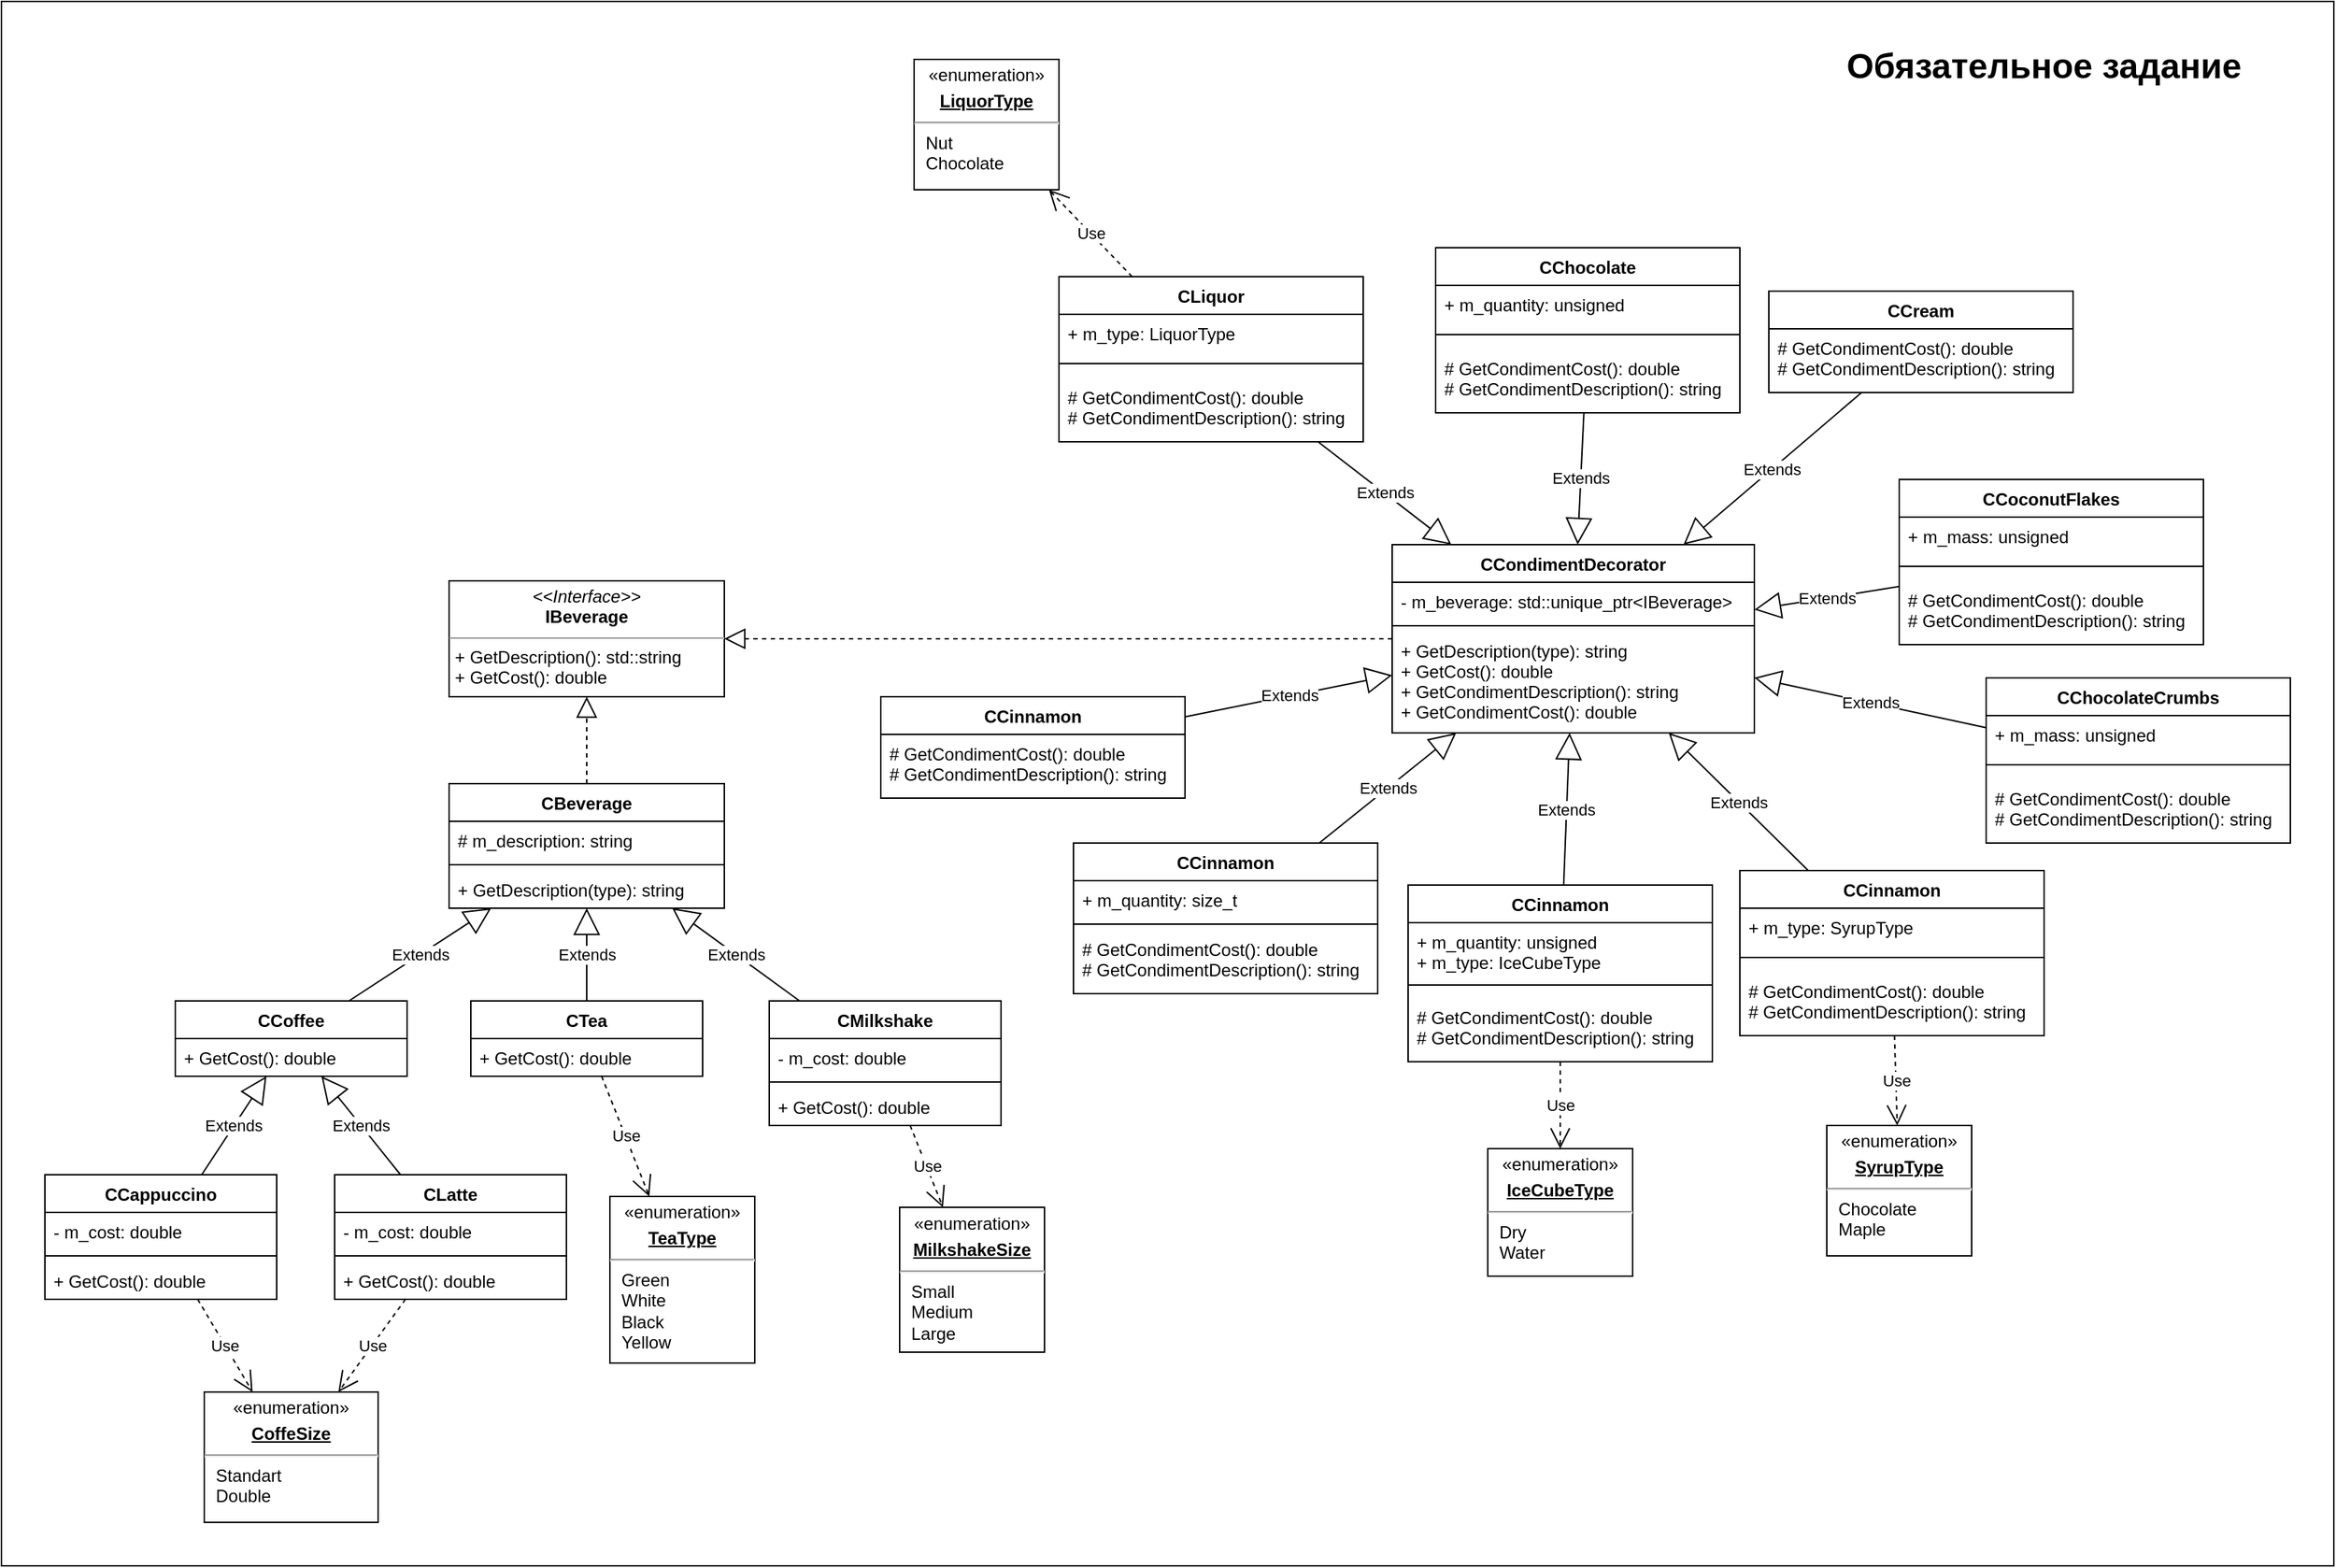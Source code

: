 <mxfile version="20.2.8" type="device"><diagram id="HTXA19nnM6ZrwAiwFs7x" name="Страница 1"><mxGraphModel dx="2322" dy="2333" grid="1" gridSize="10" guides="1" tooltips="1" connect="1" arrows="1" fold="1" page="1" pageScale="1" pageWidth="827" pageHeight="1169" math="0" shadow="0"><root><mxCell id="0"/><mxCell id="1" parent="0"/><mxCell id="DKLNc5dh48aDiyB9XIGK-81" value="" style="rounded=0;whiteSpace=wrap;html=1;strokeColor=default;fontFamily=Helvetica;fontSize=12;fontColor=default;startSize=26;fillColor=default;" parent="1" vertex="1"><mxGeometry x="10" y="-340" width="1610" height="1080" as="geometry"/></mxCell><mxCell id="DKLNc5dh48aDiyB9XIGK-1" value="&lt;p style=&quot;margin:0px;margin-top:4px;text-align:center;&quot;&gt;&lt;i&gt;&amp;lt;&amp;lt;Interface&amp;gt;&amp;gt;&lt;/i&gt;&lt;br&gt;&lt;b&gt;IBeverage&lt;/b&gt;&lt;/p&gt;&lt;hr size=&quot;1&quot;&gt;&lt;p style=&quot;margin:0px;margin-left:4px;&quot;&gt;+ GetDescription(): std::string&lt;br&gt;+ GetCost(): double&lt;/p&gt;" style="verticalAlign=top;align=left;overflow=fill;fontSize=12;fontFamily=Helvetica;html=1;" parent="1" vertex="1"><mxGeometry x="319" y="60" width="190" height="80" as="geometry"/></mxCell><mxCell id="DKLNc5dh48aDiyB9XIGK-2" value="CBeverage" style="swimlane;fontStyle=1;align=center;verticalAlign=top;childLayout=stackLayout;horizontal=1;startSize=26;horizontalStack=0;resizeParent=1;resizeParentMax=0;resizeLast=0;collapsible=1;marginBottom=0;" parent="1" vertex="1"><mxGeometry x="319" y="200" width="190" height="86" as="geometry"/></mxCell><mxCell id="DKLNc5dh48aDiyB9XIGK-3" value="# m_description: string" style="text;strokeColor=none;fillColor=none;align=left;verticalAlign=top;spacingLeft=4;spacingRight=4;overflow=hidden;rotatable=0;points=[[0,0.5],[1,0.5]];portConstraint=eastwest;" parent="DKLNc5dh48aDiyB9XIGK-2" vertex="1"><mxGeometry y="26" width="190" height="26" as="geometry"/></mxCell><mxCell id="DKLNc5dh48aDiyB9XIGK-4" value="" style="line;strokeWidth=1;fillColor=none;align=left;verticalAlign=middle;spacingTop=-1;spacingLeft=3;spacingRight=3;rotatable=0;labelPosition=right;points=[];portConstraint=eastwest;strokeColor=inherit;" parent="DKLNc5dh48aDiyB9XIGK-2" vertex="1"><mxGeometry y="52" width="190" height="8" as="geometry"/></mxCell><mxCell id="DKLNc5dh48aDiyB9XIGK-5" value="+ GetDescription(type): string" style="text;strokeColor=none;fillColor=none;align=left;verticalAlign=top;spacingLeft=4;spacingRight=4;overflow=hidden;rotatable=0;points=[[0,0.5],[1,0.5]];portConstraint=eastwest;" parent="DKLNc5dh48aDiyB9XIGK-2" vertex="1"><mxGeometry y="60" width="190" height="26" as="geometry"/></mxCell><mxCell id="DKLNc5dh48aDiyB9XIGK-6" value="" style="endArrow=block;dashed=1;endFill=0;endSize=12;html=1;rounded=0;" parent="1" source="DKLNc5dh48aDiyB9XIGK-2" target="DKLNc5dh48aDiyB9XIGK-1" edge="1"><mxGeometry width="160" relative="1" as="geometry"><mxPoint x="270" y="300" as="sourcePoint"/><mxPoint x="430" y="300" as="targetPoint"/></mxGeometry></mxCell><mxCell id="DKLNc5dh48aDiyB9XIGK-7" value="CCoffee" style="swimlane;fontStyle=1;align=center;verticalAlign=top;childLayout=stackLayout;horizontal=1;startSize=26;horizontalStack=0;resizeParent=1;resizeParentMax=0;resizeLast=0;collapsible=1;marginBottom=0;" parent="1" vertex="1"><mxGeometry x="130" y="350" width="160" height="52" as="geometry"/></mxCell><mxCell id="DKLNc5dh48aDiyB9XIGK-10" value="+ GetCost(): double" style="text;strokeColor=none;fillColor=none;align=left;verticalAlign=top;spacingLeft=4;spacingRight=4;overflow=hidden;rotatable=0;points=[[0,0.5],[1,0.5]];portConstraint=eastwest;" parent="DKLNc5dh48aDiyB9XIGK-7" vertex="1"><mxGeometry y="26" width="160" height="26" as="geometry"/></mxCell><mxCell id="DKLNc5dh48aDiyB9XIGK-11" value="Extends" style="endArrow=block;endSize=16;endFill=0;html=1;rounded=0;" parent="1" source="DKLNc5dh48aDiyB9XIGK-7" target="DKLNc5dh48aDiyB9XIGK-2" edge="1"><mxGeometry width="160" relative="1" as="geometry"><mxPoint x="380" y="300" as="sourcePoint"/><mxPoint x="540" y="300" as="targetPoint"/></mxGeometry></mxCell><mxCell id="DKLNc5dh48aDiyB9XIGK-12" value="CCappuccino" style="swimlane;fontStyle=1;align=center;verticalAlign=top;childLayout=stackLayout;horizontal=1;startSize=26;horizontalStack=0;resizeParent=1;resizeParentMax=0;resizeLast=0;collapsible=1;marginBottom=0;" parent="1" vertex="1"><mxGeometry x="40" y="470" width="160" height="86" as="geometry"/></mxCell><mxCell id="DKLNc5dh48aDiyB9XIGK-78" value="- m_cost: double" style="text;strokeColor=none;fillColor=none;align=left;verticalAlign=top;spacingLeft=4;spacingRight=4;overflow=hidden;rotatable=0;points=[[0,0.5],[1,0.5]];portConstraint=eastwest;" parent="DKLNc5dh48aDiyB9XIGK-12" vertex="1"><mxGeometry y="26" width="160" height="26" as="geometry"/></mxCell><mxCell id="DKLNc5dh48aDiyB9XIGK-79" value="" style="line;strokeWidth=1;fillColor=none;align=left;verticalAlign=middle;spacingTop=-1;spacingLeft=3;spacingRight=3;rotatable=0;labelPosition=right;points=[];portConstraint=eastwest;strokeColor=inherit;" parent="DKLNc5dh48aDiyB9XIGK-12" vertex="1"><mxGeometry y="52" width="160" height="8" as="geometry"/></mxCell><mxCell id="DKLNc5dh48aDiyB9XIGK-15" value="+ GetCost(): double" style="text;strokeColor=none;fillColor=none;align=left;verticalAlign=top;spacingLeft=4;spacingRight=4;overflow=hidden;rotatable=0;points=[[0,0.5],[1,0.5]];portConstraint=eastwest;" parent="DKLNc5dh48aDiyB9XIGK-12" vertex="1"><mxGeometry y="60" width="160" height="26" as="geometry"/></mxCell><mxCell id="DKLNc5dh48aDiyB9XIGK-16" value="Extends" style="endArrow=block;endSize=16;endFill=0;html=1;rounded=0;" parent="1" source="DKLNc5dh48aDiyB9XIGK-12" target="DKLNc5dh48aDiyB9XIGK-7" edge="1"><mxGeometry width="160" relative="1" as="geometry"><mxPoint x="283.211" y="360" as="sourcePoint"/><mxPoint x="367.421" y="296" as="targetPoint"/></mxGeometry></mxCell><mxCell id="DKLNc5dh48aDiyB9XIGK-17" value="CLatte" style="swimlane;fontStyle=1;align=center;verticalAlign=top;childLayout=stackLayout;horizontal=1;startSize=26;horizontalStack=0;resizeParent=1;resizeParentMax=0;resizeLast=0;collapsible=1;marginBottom=0;" parent="1" vertex="1"><mxGeometry x="240" y="470" width="160" height="86" as="geometry"/></mxCell><mxCell id="DKLNc5dh48aDiyB9XIGK-76" value="- m_cost: double" style="text;strokeColor=none;fillColor=none;align=left;verticalAlign=top;spacingLeft=4;spacingRight=4;overflow=hidden;rotatable=0;points=[[0,0.5],[1,0.5]];portConstraint=eastwest;" parent="DKLNc5dh48aDiyB9XIGK-17" vertex="1"><mxGeometry y="26" width="160" height="26" as="geometry"/></mxCell><mxCell id="DKLNc5dh48aDiyB9XIGK-77" value="" style="line;strokeWidth=1;fillColor=none;align=left;verticalAlign=middle;spacingTop=-1;spacingLeft=3;spacingRight=3;rotatable=0;labelPosition=right;points=[];portConstraint=eastwest;strokeColor=inherit;" parent="DKLNc5dh48aDiyB9XIGK-17" vertex="1"><mxGeometry y="52" width="160" height="8" as="geometry"/></mxCell><mxCell id="DKLNc5dh48aDiyB9XIGK-18" value="+ GetCost(): double" style="text;strokeColor=none;fillColor=none;align=left;verticalAlign=top;spacingLeft=4;spacingRight=4;overflow=hidden;rotatable=0;points=[[0,0.5],[1,0.5]];portConstraint=eastwest;" parent="DKLNc5dh48aDiyB9XIGK-17" vertex="1"><mxGeometry y="60" width="160" height="26" as="geometry"/></mxCell><mxCell id="DKLNc5dh48aDiyB9XIGK-19" value="Extends" style="endArrow=block;endSize=16;endFill=0;html=1;rounded=0;" parent="1" source="DKLNc5dh48aDiyB9XIGK-17" target="DKLNc5dh48aDiyB9XIGK-7" edge="1"><mxGeometry width="160" relative="1" as="geometry"><mxPoint x="147.95" y="480.0" as="sourcePoint"/><mxPoint x="221.05" y="412" as="targetPoint"/></mxGeometry></mxCell><mxCell id="DKLNc5dh48aDiyB9XIGK-20" value="CTea" style="swimlane;fontStyle=1;align=center;verticalAlign=top;childLayout=stackLayout;horizontal=1;startSize=26;horizontalStack=0;resizeParent=1;resizeParentMax=0;resizeLast=0;collapsible=1;marginBottom=0;" parent="1" vertex="1"><mxGeometry x="334" y="350" width="160" height="52" as="geometry"/></mxCell><mxCell id="DKLNc5dh48aDiyB9XIGK-21" value="+ GetCost(): double" style="text;strokeColor=none;fillColor=none;align=left;verticalAlign=top;spacingLeft=4;spacingRight=4;overflow=hidden;rotatable=0;points=[[0,0.5],[1,0.5]];portConstraint=eastwest;" parent="DKLNc5dh48aDiyB9XIGK-20" vertex="1"><mxGeometry y="26" width="160" height="26" as="geometry"/></mxCell><mxCell id="DKLNc5dh48aDiyB9XIGK-22" value="Extends" style="endArrow=block;endSize=16;endFill=0;html=1;rounded=0;" parent="1" source="DKLNc5dh48aDiyB9XIGK-20" target="DKLNc5dh48aDiyB9XIGK-2" edge="1"><mxGeometry width="160" relative="1" as="geometry"><mxPoint x="283.211" y="360" as="sourcePoint"/><mxPoint x="367.421" y="296" as="targetPoint"/></mxGeometry></mxCell><mxCell id="DKLNc5dh48aDiyB9XIGK-23" value="CMilkshake" style="swimlane;fontStyle=1;align=center;verticalAlign=top;childLayout=stackLayout;horizontal=1;startSize=26;horizontalStack=0;resizeParent=1;resizeParentMax=0;resizeLast=0;collapsible=1;marginBottom=0;" parent="1" vertex="1"><mxGeometry x="540" y="350" width="160" height="86" as="geometry"/></mxCell><mxCell id="DKLNc5dh48aDiyB9XIGK-74" value="- m_cost: double" style="text;strokeColor=none;fillColor=none;align=left;verticalAlign=top;spacingLeft=4;spacingRight=4;overflow=hidden;rotatable=0;points=[[0,0.5],[1,0.5]];portConstraint=eastwest;" parent="DKLNc5dh48aDiyB9XIGK-23" vertex="1"><mxGeometry y="26" width="160" height="26" as="geometry"/></mxCell><mxCell id="DKLNc5dh48aDiyB9XIGK-75" value="" style="line;strokeWidth=1;fillColor=none;align=left;verticalAlign=middle;spacingTop=-1;spacingLeft=3;spacingRight=3;rotatable=0;labelPosition=right;points=[];portConstraint=eastwest;strokeColor=inherit;" parent="DKLNc5dh48aDiyB9XIGK-23" vertex="1"><mxGeometry y="52" width="160" height="8" as="geometry"/></mxCell><mxCell id="DKLNc5dh48aDiyB9XIGK-24" value="+ GetCost(): double" style="text;strokeColor=none;fillColor=none;align=left;verticalAlign=top;spacingLeft=4;spacingRight=4;overflow=hidden;rotatable=0;points=[[0,0.5],[1,0.5]];portConstraint=eastwest;" parent="DKLNc5dh48aDiyB9XIGK-23" vertex="1"><mxGeometry y="60" width="160" height="26" as="geometry"/></mxCell><mxCell id="DKLNc5dh48aDiyB9XIGK-25" value="Extends" style="endArrow=block;endSize=16;endFill=0;html=1;rounded=0;" parent="1" source="DKLNc5dh48aDiyB9XIGK-23" target="DKLNc5dh48aDiyB9XIGK-2" edge="1"><mxGeometry width="160" relative="1" as="geometry"><mxPoint x="488.361" y="360" as="sourcePoint"/><mxPoint x="449.865" y="296" as="targetPoint"/></mxGeometry></mxCell><mxCell id="DKLNc5dh48aDiyB9XIGK-26" value="CCondimentDecorator" style="swimlane;fontStyle=1;align=center;verticalAlign=top;childLayout=stackLayout;horizontal=1;startSize=26;horizontalStack=0;resizeParent=1;resizeParentMax=0;resizeLast=0;collapsible=1;marginBottom=0;" parent="1" vertex="1"><mxGeometry x="970" y="35" width="250" height="130" as="geometry"/></mxCell><mxCell id="DKLNc5dh48aDiyB9XIGK-27" value="- m_beverage: std::unique_ptr&lt;IBeverage&gt;" style="text;strokeColor=none;fillColor=none;align=left;verticalAlign=top;spacingLeft=4;spacingRight=4;overflow=hidden;rotatable=0;points=[[0,0.5],[1,0.5]];portConstraint=eastwest;" parent="DKLNc5dh48aDiyB9XIGK-26" vertex="1"><mxGeometry y="26" width="250" height="26" as="geometry"/></mxCell><mxCell id="DKLNc5dh48aDiyB9XIGK-28" value="" style="line;strokeWidth=1;fillColor=none;align=left;verticalAlign=middle;spacingTop=-1;spacingLeft=3;spacingRight=3;rotatable=0;labelPosition=right;points=[];portConstraint=eastwest;strokeColor=inherit;" parent="DKLNc5dh48aDiyB9XIGK-26" vertex="1"><mxGeometry y="52" width="250" height="8" as="geometry"/></mxCell><mxCell id="DKLNc5dh48aDiyB9XIGK-29" value="+ GetDescription(type): string&#10;+ GetCost(): double&#10;+ GetCondimentDescription(): string&#10;+ GetCondimentCost(): double" style="text;strokeColor=none;fillColor=none;align=left;verticalAlign=top;spacingLeft=4;spacingRight=4;overflow=hidden;rotatable=0;points=[[0,0.5],[1,0.5]];portConstraint=eastwest;" parent="DKLNc5dh48aDiyB9XIGK-26" vertex="1"><mxGeometry y="60" width="250" height="70" as="geometry"/></mxCell><mxCell id="DKLNc5dh48aDiyB9XIGK-30" value="" style="endArrow=block;dashed=1;endFill=0;endSize=12;html=1;rounded=0;" parent="1" source="DKLNc5dh48aDiyB9XIGK-26" target="DKLNc5dh48aDiyB9XIGK-1" edge="1"><mxGeometry width="160" relative="1" as="geometry"><mxPoint x="424" y="210" as="sourcePoint"/><mxPoint x="424" y="150" as="targetPoint"/></mxGeometry></mxCell><mxCell id="DKLNc5dh48aDiyB9XIGK-31" value="CCinnamon" style="swimlane;fontStyle=1;align=center;verticalAlign=top;childLayout=stackLayout;horizontal=1;startSize=26;horizontalStack=0;resizeParent=1;resizeParentMax=0;resizeLast=0;collapsible=1;marginBottom=0;" parent="1" vertex="1"><mxGeometry x="617" y="140" width="210" height="70" as="geometry"/></mxCell><mxCell id="DKLNc5dh48aDiyB9XIGK-32" value="# GetCondimentCost(): double&#10;# GetCondimentDescription(): string" style="text;strokeColor=none;fillColor=none;align=left;verticalAlign=top;spacingLeft=4;spacingRight=4;overflow=hidden;rotatable=0;points=[[0,0.5],[1,0.5]];portConstraint=eastwest;" parent="DKLNc5dh48aDiyB9XIGK-31" vertex="1"><mxGeometry y="26" width="210" height="44" as="geometry"/></mxCell><mxCell id="DKLNc5dh48aDiyB9XIGK-33" value="Extends" style="endArrow=block;endSize=16;endFill=0;html=1;rounded=0;" parent="1" source="DKLNc5dh48aDiyB9XIGK-31" target="DKLNc5dh48aDiyB9XIGK-26" edge="1"><mxGeometry width="160" relative="1" as="geometry"><mxPoint x="589.729" y="360" as="sourcePoint"/><mxPoint x="490.602" y="296" as="targetPoint"/></mxGeometry></mxCell><mxCell id="DKLNc5dh48aDiyB9XIGK-34" value="CCinnamon" style="swimlane;fontStyle=1;align=center;verticalAlign=top;childLayout=stackLayout;horizontal=1;startSize=26;horizontalStack=0;resizeParent=1;resizeParentMax=0;resizeLast=0;collapsible=1;marginBottom=0;" parent="1" vertex="1"><mxGeometry x="750" y="241" width="210" height="104" as="geometry"/></mxCell><mxCell id="DKLNc5dh48aDiyB9XIGK-40" value="+ m_quantity: size_t" style="text;strokeColor=none;fillColor=none;align=left;verticalAlign=top;spacingLeft=4;spacingRight=4;overflow=hidden;rotatable=0;points=[[0,0.5],[1,0.5]];portConstraint=eastwest;" parent="DKLNc5dh48aDiyB9XIGK-34" vertex="1"><mxGeometry y="26" width="210" height="26" as="geometry"/></mxCell><mxCell id="DKLNc5dh48aDiyB9XIGK-41" value="" style="line;strokeWidth=1;fillColor=none;align=left;verticalAlign=middle;spacingTop=-1;spacingLeft=3;spacingRight=3;rotatable=0;labelPosition=right;points=[];portConstraint=eastwest;strokeColor=inherit;" parent="DKLNc5dh48aDiyB9XIGK-34" vertex="1"><mxGeometry y="52" width="210" height="8" as="geometry"/></mxCell><mxCell id="DKLNc5dh48aDiyB9XIGK-35" value="# GetCondimentCost(): double&#10;# GetCondimentDescription(): string" style="text;strokeColor=none;fillColor=none;align=left;verticalAlign=top;spacingLeft=4;spacingRight=4;overflow=hidden;rotatable=0;points=[[0,0.5],[1,0.5]];portConstraint=eastwest;" parent="DKLNc5dh48aDiyB9XIGK-34" vertex="1"><mxGeometry y="60" width="210" height="44" as="geometry"/></mxCell><mxCell id="DKLNc5dh48aDiyB9XIGK-36" value="Extends" style="endArrow=block;endSize=16;endFill=0;html=1;rounded=0;" parent="1" source="DKLNc5dh48aDiyB9XIGK-34" target="DKLNc5dh48aDiyB9XIGK-26" edge="1"><mxGeometry width="160" relative="1" as="geometry"><mxPoint x="921.0" y="250" as="sourcePoint"/><mxPoint x="1019.571" y="175" as="targetPoint"/></mxGeometry></mxCell><mxCell id="DKLNc5dh48aDiyB9XIGK-42" value="CCinnamon" style="swimlane;fontStyle=1;align=center;verticalAlign=top;childLayout=stackLayout;horizontal=1;startSize=26;horizontalStack=0;resizeParent=1;resizeParentMax=0;resizeLast=0;collapsible=1;marginBottom=0;" parent="1" vertex="1"><mxGeometry x="981" y="270" width="210" height="122" as="geometry"/></mxCell><mxCell id="DKLNc5dh48aDiyB9XIGK-43" value="+ m_quantity: unsigned&#10;+ m_type: IceCubeType" style="text;strokeColor=none;fillColor=none;align=left;verticalAlign=top;spacingLeft=4;spacingRight=4;overflow=hidden;rotatable=0;points=[[0,0.5],[1,0.5]];portConstraint=eastwest;" parent="DKLNc5dh48aDiyB9XIGK-42" vertex="1"><mxGeometry y="26" width="210" height="34" as="geometry"/></mxCell><mxCell id="DKLNc5dh48aDiyB9XIGK-44" value="" style="line;strokeWidth=1;fillColor=none;align=left;verticalAlign=middle;spacingTop=-1;spacingLeft=3;spacingRight=3;rotatable=0;labelPosition=right;points=[];portConstraint=eastwest;strokeColor=inherit;" parent="DKLNc5dh48aDiyB9XIGK-42" vertex="1"><mxGeometry y="60" width="210" height="18" as="geometry"/></mxCell><mxCell id="DKLNc5dh48aDiyB9XIGK-45" value="# GetCondimentCost(): double&#10;# GetCondimentDescription(): string" style="text;strokeColor=none;fillColor=none;align=left;verticalAlign=top;spacingLeft=4;spacingRight=4;overflow=hidden;rotatable=0;points=[[0,0.5],[1,0.5]];portConstraint=eastwest;" parent="DKLNc5dh48aDiyB9XIGK-42" vertex="1"><mxGeometry y="78" width="210" height="44" as="geometry"/></mxCell><mxCell id="DKLNc5dh48aDiyB9XIGK-46" value="Extends" style="endArrow=block;endSize=16;endFill=0;html=1;rounded=0;" parent="1" source="DKLNc5dh48aDiyB9XIGK-42" target="DKLNc5dh48aDiyB9XIGK-26" edge="1"><mxGeometry width="160" relative="1" as="geometry"><mxPoint x="1141.458" y="250" as="sourcePoint"/><mxPoint x="1121.927" y="175" as="targetPoint"/></mxGeometry></mxCell><mxCell id="DKLNc5dh48aDiyB9XIGK-47" value="&lt;p style=&quot;margin: 4px 0px 0px; text-align: center;&quot;&gt;«enumeration»&lt;b&gt;&lt;u&gt;&lt;br&gt;&lt;/u&gt;&lt;/b&gt;&lt;/p&gt;&lt;p style=&quot;margin: 4px 0px 0px; text-align: center;&quot;&gt;&lt;b&gt;&lt;u&gt;IceCubeType&lt;/u&gt;&lt;/b&gt;&lt;br&gt;&lt;/p&gt;&lt;hr&gt;&lt;p style=&quot;margin:0px;margin-left:8px;&quot;&gt;Dry&lt;br&gt;Water&lt;br&gt;&lt;/p&gt;" style="verticalAlign=top;align=left;overflow=fill;fontSize=12;fontFamily=Helvetica;html=1;" parent="1" vertex="1"><mxGeometry x="1036" y="452" width="100" height="88" as="geometry"/></mxCell><mxCell id="DKLNc5dh48aDiyB9XIGK-49" value="&lt;p style=&quot;margin: 4px 0px 0px; text-align: center;&quot;&gt;«enumeration»&lt;b&gt;&lt;u&gt;&lt;br&gt;&lt;/u&gt;&lt;/b&gt;&lt;/p&gt;&lt;p style=&quot;margin: 4px 0px 0px; text-align: center;&quot;&gt;&lt;b&gt;&lt;u&gt;SyrupType&lt;/u&gt;&lt;/b&gt;&lt;br&gt;&lt;/p&gt;&lt;hr&gt;&lt;p style=&quot;margin:0px;margin-left:8px;&quot;&gt;Chocolate&lt;br&gt;Maple&lt;br&gt;&lt;/p&gt;" style="verticalAlign=top;align=left;overflow=fill;fontSize=12;fontFamily=Helvetica;html=1;" parent="1" vertex="1"><mxGeometry x="1270" y="436" width="100" height="90" as="geometry"/></mxCell><mxCell id="DKLNc5dh48aDiyB9XIGK-50" value="CCinnamon" style="swimlane;fontStyle=1;align=center;verticalAlign=top;childLayout=stackLayout;horizontal=1;startSize=26;horizontalStack=0;resizeParent=1;resizeParentMax=0;resizeLast=0;collapsible=1;marginBottom=0;" parent="1" vertex="1"><mxGeometry x="1210" y="260" width="210" height="114" as="geometry"/></mxCell><mxCell id="DKLNc5dh48aDiyB9XIGK-51" value="+ m_type: SyrupType" style="text;strokeColor=none;fillColor=none;align=left;verticalAlign=top;spacingLeft=4;spacingRight=4;overflow=hidden;rotatable=0;points=[[0,0.5],[1,0.5]];portConstraint=eastwest;" parent="DKLNc5dh48aDiyB9XIGK-50" vertex="1"><mxGeometry y="26" width="210" height="24" as="geometry"/></mxCell><mxCell id="DKLNc5dh48aDiyB9XIGK-52" value="" style="line;strokeWidth=1;fillColor=none;align=left;verticalAlign=middle;spacingTop=-1;spacingLeft=3;spacingRight=3;rotatable=0;labelPosition=right;points=[];portConstraint=eastwest;strokeColor=inherit;" parent="DKLNc5dh48aDiyB9XIGK-50" vertex="1"><mxGeometry y="50" width="210" height="20" as="geometry"/></mxCell><mxCell id="DKLNc5dh48aDiyB9XIGK-53" value="# GetCondimentCost(): double&#10;# GetCondimentDescription(): string" style="text;strokeColor=none;fillColor=none;align=left;verticalAlign=top;spacingLeft=4;spacingRight=4;overflow=hidden;rotatable=0;points=[[0,0.5],[1,0.5]];portConstraint=eastwest;" parent="DKLNc5dh48aDiyB9XIGK-50" vertex="1"><mxGeometry y="70" width="210" height="44" as="geometry"/></mxCell><mxCell id="DKLNc5dh48aDiyB9XIGK-55" value="Extends" style="endArrow=block;endSize=16;endFill=0;html=1;rounded=0;" parent="1" source="DKLNc5dh48aDiyB9XIGK-50" target="DKLNc5dh48aDiyB9XIGK-26" edge="1"><mxGeometry width="160" relative="1" as="geometry"><mxPoint x="1262.306" y="242" as="sourcePoint"/><mxPoint x="1182.461" y="175" as="targetPoint"/></mxGeometry></mxCell><mxCell id="DKLNc5dh48aDiyB9XIGK-56" value="Extends" style="endArrow=block;endSize=16;endFill=0;html=1;rounded=0;" parent="1" source="DKLNc5dh48aDiyB9XIGK-58" target="DKLNc5dh48aDiyB9XIGK-26" edge="1"><mxGeometry width="160" relative="1" as="geometry"><mxPoint x="1320" y="160" as="sourcePoint"/><mxPoint x="1170.899" y="175" as="targetPoint"/></mxGeometry></mxCell><mxCell id="DKLNc5dh48aDiyB9XIGK-57" value="Extends" style="endArrow=block;endSize=16;endFill=0;html=1;rounded=0;" parent="1" source="DKLNc5dh48aDiyB9XIGK-62" target="DKLNc5dh48aDiyB9XIGK-26" edge="1"><mxGeometry width="160" relative="1" as="geometry"><mxPoint x="1370" y="60" as="sourcePoint"/><mxPoint x="1230" y="143.333" as="targetPoint"/></mxGeometry></mxCell><mxCell id="DKLNc5dh48aDiyB9XIGK-58" value="CChocolateCrumbs" style="swimlane;fontStyle=1;align=center;verticalAlign=top;childLayout=stackLayout;horizontal=1;startSize=26;horizontalStack=0;resizeParent=1;resizeParentMax=0;resizeLast=0;collapsible=1;marginBottom=0;" parent="1" vertex="1"><mxGeometry x="1380" y="127" width="210" height="114" as="geometry"/></mxCell><mxCell id="DKLNc5dh48aDiyB9XIGK-59" value="+ m_mass: unsigned" style="text;strokeColor=none;fillColor=none;align=left;verticalAlign=top;spacingLeft=4;spacingRight=4;overflow=hidden;rotatable=0;points=[[0,0.5],[1,0.5]];portConstraint=eastwest;" parent="DKLNc5dh48aDiyB9XIGK-58" vertex="1"><mxGeometry y="26" width="210" height="24" as="geometry"/></mxCell><mxCell id="DKLNc5dh48aDiyB9XIGK-60" value="" style="line;strokeWidth=1;fillColor=none;align=left;verticalAlign=middle;spacingTop=-1;spacingLeft=3;spacingRight=3;rotatable=0;labelPosition=right;points=[];portConstraint=eastwest;strokeColor=inherit;" parent="DKLNc5dh48aDiyB9XIGK-58" vertex="1"><mxGeometry y="50" width="210" height="20" as="geometry"/></mxCell><mxCell id="DKLNc5dh48aDiyB9XIGK-61" value="# GetCondimentCost(): double&#10;# GetCondimentDescription(): string" style="text;strokeColor=none;fillColor=none;align=left;verticalAlign=top;spacingLeft=4;spacingRight=4;overflow=hidden;rotatable=0;points=[[0,0.5],[1,0.5]];portConstraint=eastwest;" parent="DKLNc5dh48aDiyB9XIGK-58" vertex="1"><mxGeometry y="70" width="210" height="44" as="geometry"/></mxCell><mxCell id="DKLNc5dh48aDiyB9XIGK-62" value="CCoconutFlakes" style="swimlane;fontStyle=1;align=center;verticalAlign=top;childLayout=stackLayout;horizontal=1;startSize=26;horizontalStack=0;resizeParent=1;resizeParentMax=0;resizeLast=0;collapsible=1;marginBottom=0;" parent="1" vertex="1"><mxGeometry x="1320" y="-10" width="210" height="114" as="geometry"/></mxCell><mxCell id="DKLNc5dh48aDiyB9XIGK-63" value="+ m_mass: unsigned" style="text;strokeColor=none;fillColor=none;align=left;verticalAlign=top;spacingLeft=4;spacingRight=4;overflow=hidden;rotatable=0;points=[[0,0.5],[1,0.5]];portConstraint=eastwest;" parent="DKLNc5dh48aDiyB9XIGK-62" vertex="1"><mxGeometry y="26" width="210" height="24" as="geometry"/></mxCell><mxCell id="DKLNc5dh48aDiyB9XIGK-64" value="" style="line;strokeWidth=1;fillColor=none;align=left;verticalAlign=middle;spacingTop=-1;spacingLeft=3;spacingRight=3;rotatable=0;labelPosition=right;points=[];portConstraint=eastwest;strokeColor=inherit;" parent="DKLNc5dh48aDiyB9XIGK-62" vertex="1"><mxGeometry y="50" width="210" height="20" as="geometry"/></mxCell><mxCell id="DKLNc5dh48aDiyB9XIGK-65" value="# GetCondimentCost(): double&#10;# GetCondimentDescription(): string" style="text;strokeColor=none;fillColor=none;align=left;verticalAlign=top;spacingLeft=4;spacingRight=4;overflow=hidden;rotatable=0;points=[[0,0.5],[1,0.5]];portConstraint=eastwest;" parent="DKLNc5dh48aDiyB9XIGK-62" vertex="1"><mxGeometry y="70" width="210" height="44" as="geometry"/></mxCell><mxCell id="DKLNc5dh48aDiyB9XIGK-66" value="&lt;p style=&quot;margin: 4px 0px 0px; text-align: center;&quot;&gt;«enumeration»&lt;b&gt;&lt;u&gt;&lt;br&gt;&lt;/u&gt;&lt;/b&gt;&lt;/p&gt;&lt;p style=&quot;margin: 4px 0px 0px; text-align: center;&quot;&gt;&lt;b&gt;&lt;u&gt;CoffeSize&lt;/u&gt;&lt;/b&gt;&lt;br&gt;&lt;/p&gt;&lt;hr&gt;&lt;p style=&quot;margin:0px;margin-left:8px;&quot;&gt;Standart&lt;br&gt;Double&lt;br&gt;&lt;/p&gt;" style="verticalAlign=top;align=left;overflow=fill;fontSize=12;fontFamily=Helvetica;html=1;" parent="1" vertex="1"><mxGeometry x="150" y="620" width="120" height="90" as="geometry"/></mxCell><mxCell id="DKLNc5dh48aDiyB9XIGK-68" value="&lt;p style=&quot;margin: 4px 0px 0px; text-align: center;&quot;&gt;«enumeration»&lt;b&gt;&lt;u&gt;&lt;br&gt;&lt;/u&gt;&lt;/b&gt;&lt;/p&gt;&lt;p style=&quot;margin: 4px 0px 0px; text-align: center;&quot;&gt;&lt;b&gt;&lt;u&gt;TeaType&lt;/u&gt;&lt;/b&gt;&lt;br&gt;&lt;/p&gt;&lt;hr&gt;&lt;p style=&quot;margin:0px;margin-left:8px;&quot;&gt;Green&lt;br&gt;White&lt;br&gt;&lt;/p&gt;&lt;p style=&quot;margin:0px;margin-left:8px;&quot;&gt;Black&lt;/p&gt;&lt;p style=&quot;margin:0px;margin-left:8px;&quot;&gt;Yellow&lt;/p&gt;" style="verticalAlign=top;align=left;overflow=fill;fontSize=12;fontFamily=Helvetica;html=1;" parent="1" vertex="1"><mxGeometry x="430" y="485" width="100" height="115" as="geometry"/></mxCell><mxCell id="DKLNc5dh48aDiyB9XIGK-69" value="&lt;p style=&quot;margin: 4px 0px 0px; text-align: center;&quot;&gt;«enumeration»&lt;b&gt;&lt;u&gt;&lt;br&gt;&lt;/u&gt;&lt;/b&gt;&lt;/p&gt;&lt;p style=&quot;margin: 4px 0px 0px; text-align: center;&quot;&gt;&lt;b&gt;&lt;u&gt;MilkshakeSize&lt;/u&gt;&lt;/b&gt;&lt;br&gt;&lt;/p&gt;&lt;hr&gt;&lt;p style=&quot;margin:0px;margin-left:8px;&quot;&gt;Small&lt;br&gt;Medium&lt;br&gt;&lt;/p&gt;&lt;p style=&quot;margin:0px;margin-left:8px;&quot;&gt;Large&lt;br&gt;&lt;/p&gt;" style="verticalAlign=top;align=left;overflow=fill;fontSize=12;fontFamily=Helvetica;html=1;" parent="1" vertex="1"><mxGeometry x="630" y="492.5" width="100" height="100" as="geometry"/></mxCell><mxCell id="DKLNc5dh48aDiyB9XIGK-70" value="Use" style="endArrow=open;endSize=12;dashed=1;html=1;rounded=0;" parent="1" source="DKLNc5dh48aDiyB9XIGK-12" target="DKLNc5dh48aDiyB9XIGK-66" edge="1"><mxGeometry width="160" relative="1" as="geometry"><mxPoint x="210" y="590" as="sourcePoint"/><mxPoint x="370" y="590" as="targetPoint"/></mxGeometry></mxCell><mxCell id="DKLNc5dh48aDiyB9XIGK-71" value="Use" style="endArrow=open;endSize=12;dashed=1;html=1;rounded=0;" parent="1" source="DKLNc5dh48aDiyB9XIGK-17" target="DKLNc5dh48aDiyB9XIGK-66" edge="1"><mxGeometry width="160" relative="1" as="geometry"><mxPoint x="130" y="532" as="sourcePoint"/><mxPoint x="320" y="610" as="targetPoint"/></mxGeometry></mxCell><mxCell id="DKLNc5dh48aDiyB9XIGK-72" value="Use" style="endArrow=open;endSize=12;dashed=1;html=1;rounded=0;" parent="1" source="DKLNc5dh48aDiyB9XIGK-20" target="DKLNc5dh48aDiyB9XIGK-68" edge="1"><mxGeometry width="160" relative="1" as="geometry"><mxPoint x="325.63" y="532" as="sourcePoint"/><mxPoint x="315.882" y="590" as="targetPoint"/></mxGeometry></mxCell><mxCell id="DKLNc5dh48aDiyB9XIGK-73" value="Use" style="endArrow=open;endSize=12;dashed=1;html=1;rounded=0;" parent="1" source="DKLNc5dh48aDiyB9XIGK-23" target="DKLNc5dh48aDiyB9XIGK-69" edge="1"><mxGeometry width="160" relative="1" as="geometry"><mxPoint x="439.528" y="412" as="sourcePoint"/><mxPoint x="480.139" y="480" as="targetPoint"/></mxGeometry></mxCell><mxCell id="DKLNc5dh48aDiyB9XIGK-82" value="CCream" style="swimlane;fontStyle=1;align=center;verticalAlign=top;childLayout=stackLayout;horizontal=1;startSize=26;horizontalStack=0;resizeParent=1;resizeParentMax=0;resizeLast=0;collapsible=1;marginBottom=0;" parent="1" vertex="1"><mxGeometry x="1230" y="-140" width="210" height="70" as="geometry"/></mxCell><mxCell id="DKLNc5dh48aDiyB9XIGK-85" value="# GetCondimentCost(): double&#10;# GetCondimentDescription(): string" style="text;strokeColor=none;fillColor=none;align=left;verticalAlign=top;spacingLeft=4;spacingRight=4;overflow=hidden;rotatable=0;points=[[0,0.5],[1,0.5]];portConstraint=eastwest;" parent="DKLNc5dh48aDiyB9XIGK-82" vertex="1"><mxGeometry y="26" width="210" height="44" as="geometry"/></mxCell><mxCell id="DKLNc5dh48aDiyB9XIGK-86" value="Extends" style="endArrow=block;endSize=16;endFill=0;html=1;rounded=0;" parent="1" source="DKLNc5dh48aDiyB9XIGK-82" target="DKLNc5dh48aDiyB9XIGK-26" edge="1"><mxGeometry width="160" relative="1" as="geometry"><mxPoint x="1330" y="73.864" as="sourcePoint"/><mxPoint x="1230" y="89.924" as="targetPoint"/></mxGeometry></mxCell><mxCell id="DKLNc5dh48aDiyB9XIGK-87" value="CChocolate" style="swimlane;fontStyle=1;align=center;verticalAlign=top;childLayout=stackLayout;horizontal=1;startSize=26;horizontalStack=0;resizeParent=1;resizeParentMax=0;resizeLast=0;collapsible=1;marginBottom=0;" parent="1" vertex="1"><mxGeometry x="1000" y="-170" width="210" height="114" as="geometry"/></mxCell><mxCell id="DKLNc5dh48aDiyB9XIGK-88" value="+ m_quantity: unsigned" style="text;strokeColor=none;fillColor=none;align=left;verticalAlign=top;spacingLeft=4;spacingRight=4;overflow=hidden;rotatable=0;points=[[0,0.5],[1,0.5]];portConstraint=eastwest;" parent="DKLNc5dh48aDiyB9XIGK-87" vertex="1"><mxGeometry y="26" width="210" height="24" as="geometry"/></mxCell><mxCell id="DKLNc5dh48aDiyB9XIGK-89" value="" style="line;strokeWidth=1;fillColor=none;align=left;verticalAlign=middle;spacingTop=-1;spacingLeft=3;spacingRight=3;rotatable=0;labelPosition=right;points=[];portConstraint=eastwest;strokeColor=inherit;" parent="DKLNc5dh48aDiyB9XIGK-87" vertex="1"><mxGeometry y="50" width="210" height="20" as="geometry"/></mxCell><mxCell id="DKLNc5dh48aDiyB9XIGK-90" value="# GetCondimentCost(): double&#10;# GetCondimentDescription(): string" style="text;strokeColor=none;fillColor=none;align=left;verticalAlign=top;spacingLeft=4;spacingRight=4;overflow=hidden;rotatable=0;points=[[0,0.5],[1,0.5]];portConstraint=eastwest;" parent="DKLNc5dh48aDiyB9XIGK-87" vertex="1"><mxGeometry y="70" width="210" height="44" as="geometry"/></mxCell><mxCell id="DKLNc5dh48aDiyB9XIGK-91" value="Extends" style="endArrow=block;endSize=16;endFill=0;html=1;rounded=0;" parent="1" source="DKLNc5dh48aDiyB9XIGK-87" target="DKLNc5dh48aDiyB9XIGK-26" edge="1"><mxGeometry width="160" relative="1" as="geometry"><mxPoint x="1211.197" y="-46.0" as="sourcePoint"/><mxPoint x="1149.249" y="45" as="targetPoint"/></mxGeometry></mxCell><mxCell id="DKLNc5dh48aDiyB9XIGK-92" value="CLiquor" style="swimlane;fontStyle=1;align=center;verticalAlign=top;childLayout=stackLayout;horizontal=1;startSize=26;horizontalStack=0;resizeParent=1;resizeParentMax=0;resizeLast=0;collapsible=1;marginBottom=0;" parent="1" vertex="1"><mxGeometry x="740" y="-150" width="210" height="114" as="geometry"/></mxCell><mxCell id="DKLNc5dh48aDiyB9XIGK-93" value="+ m_type: LiquorType" style="text;strokeColor=none;fillColor=none;align=left;verticalAlign=top;spacingLeft=4;spacingRight=4;overflow=hidden;rotatable=0;points=[[0,0.5],[1,0.5]];portConstraint=eastwest;" parent="DKLNc5dh48aDiyB9XIGK-92" vertex="1"><mxGeometry y="26" width="210" height="24" as="geometry"/></mxCell><mxCell id="DKLNc5dh48aDiyB9XIGK-94" value="" style="line;strokeWidth=1;fillColor=none;align=left;verticalAlign=middle;spacingTop=-1;spacingLeft=3;spacingRight=3;rotatable=0;labelPosition=right;points=[];portConstraint=eastwest;strokeColor=inherit;" parent="DKLNc5dh48aDiyB9XIGK-92" vertex="1"><mxGeometry y="50" width="210" height="20" as="geometry"/></mxCell><mxCell id="DKLNc5dh48aDiyB9XIGK-95" value="# GetCondimentCost(): double&#10;# GetCondimentDescription(): string" style="text;strokeColor=none;fillColor=none;align=left;verticalAlign=top;spacingLeft=4;spacingRight=4;overflow=hidden;rotatable=0;points=[[0,0.5],[1,0.5]];portConstraint=eastwest;" parent="DKLNc5dh48aDiyB9XIGK-92" vertex="1"><mxGeometry y="70" width="210" height="44" as="geometry"/></mxCell><mxCell id="DKLNc5dh48aDiyB9XIGK-96" value="Extends" style="endArrow=block;endSize=16;endFill=0;html=1;rounded=0;" parent="1" source="DKLNc5dh48aDiyB9XIGK-92" target="DKLNc5dh48aDiyB9XIGK-26" edge="1"><mxGeometry width="160" relative="1" as="geometry"><mxPoint x="1112.324" y="-46.0" as="sourcePoint"/><mxPoint x="1108.052" y="45" as="targetPoint"/></mxGeometry></mxCell><mxCell id="DKLNc5dh48aDiyB9XIGK-97" value="&lt;p style=&quot;margin: 4px 0px 0px; text-align: center;&quot;&gt;«enumeration»&lt;b&gt;&lt;u&gt;&lt;br&gt;&lt;/u&gt;&lt;/b&gt;&lt;/p&gt;&lt;p style=&quot;margin: 4px 0px 0px; text-align: center;&quot;&gt;&lt;b&gt;&lt;u&gt;LiquorType&lt;/u&gt;&lt;/b&gt;&lt;br&gt;&lt;/p&gt;&lt;hr&gt;&lt;p style=&quot;margin:0px;margin-left:8px;&quot;&gt;Nut&lt;br&gt;Chocolate&lt;br&gt;&lt;/p&gt;" style="verticalAlign=top;align=left;overflow=fill;fontSize=12;fontFamily=Helvetica;html=1;" parent="1" vertex="1"><mxGeometry x="640" y="-300" width="100" height="90" as="geometry"/></mxCell><mxCell id="DKLNc5dh48aDiyB9XIGK-99" value="&lt;b&gt;&lt;font style=&quot;font-size: 24px;&quot;&gt;Обязательное задание&lt;/font&gt;&lt;/b&gt;" style="text;html=1;strokeColor=none;fillColor=none;align=center;verticalAlign=middle;whiteSpace=wrap;rounded=0;fontFamily=Helvetica;fontSize=12;fontColor=default;startSize=26;" parent="1" vertex="1"><mxGeometry x="1220" y="-340" width="400" height="90" as="geometry"/></mxCell><mxCell id="3okCRLw7hOuKlRyfYlDv-1" value="Use" style="endArrow=open;endSize=12;dashed=1;html=1;rounded=0;" edge="1" parent="1" source="DKLNc5dh48aDiyB9XIGK-92" target="DKLNc5dh48aDiyB9XIGK-97"><mxGeometry width="160" relative="1" as="geometry"><mxPoint x="800" y="-240" as="sourcePoint"/><mxPoint x="960" y="-240" as="targetPoint"/></mxGeometry></mxCell><mxCell id="3okCRLw7hOuKlRyfYlDv-4" value="Use" style="endArrow=open;endSize=12;dashed=1;html=1;rounded=0;" edge="1" parent="1" source="DKLNc5dh48aDiyB9XIGK-42" target="DKLNc5dh48aDiyB9XIGK-47"><mxGeometry width="160" relative="1" as="geometry"><mxPoint x="813.324" y="-120" as="sourcePoint"/><mxPoint x="740.797" y="-200" as="targetPoint"/></mxGeometry></mxCell><mxCell id="3okCRLw7hOuKlRyfYlDv-5" value="Use" style="endArrow=open;endSize=12;dashed=1;html=1;rounded=0;" edge="1" parent="1" source="DKLNc5dh48aDiyB9XIGK-50" target="DKLNc5dh48aDiyB9XIGK-49"><mxGeometry width="160" relative="1" as="geometry"><mxPoint x="1096" y="402" as="sourcePoint"/><mxPoint x="1096" y="462" as="targetPoint"/></mxGeometry></mxCell></root></mxGraphModel></diagram></mxfile>
